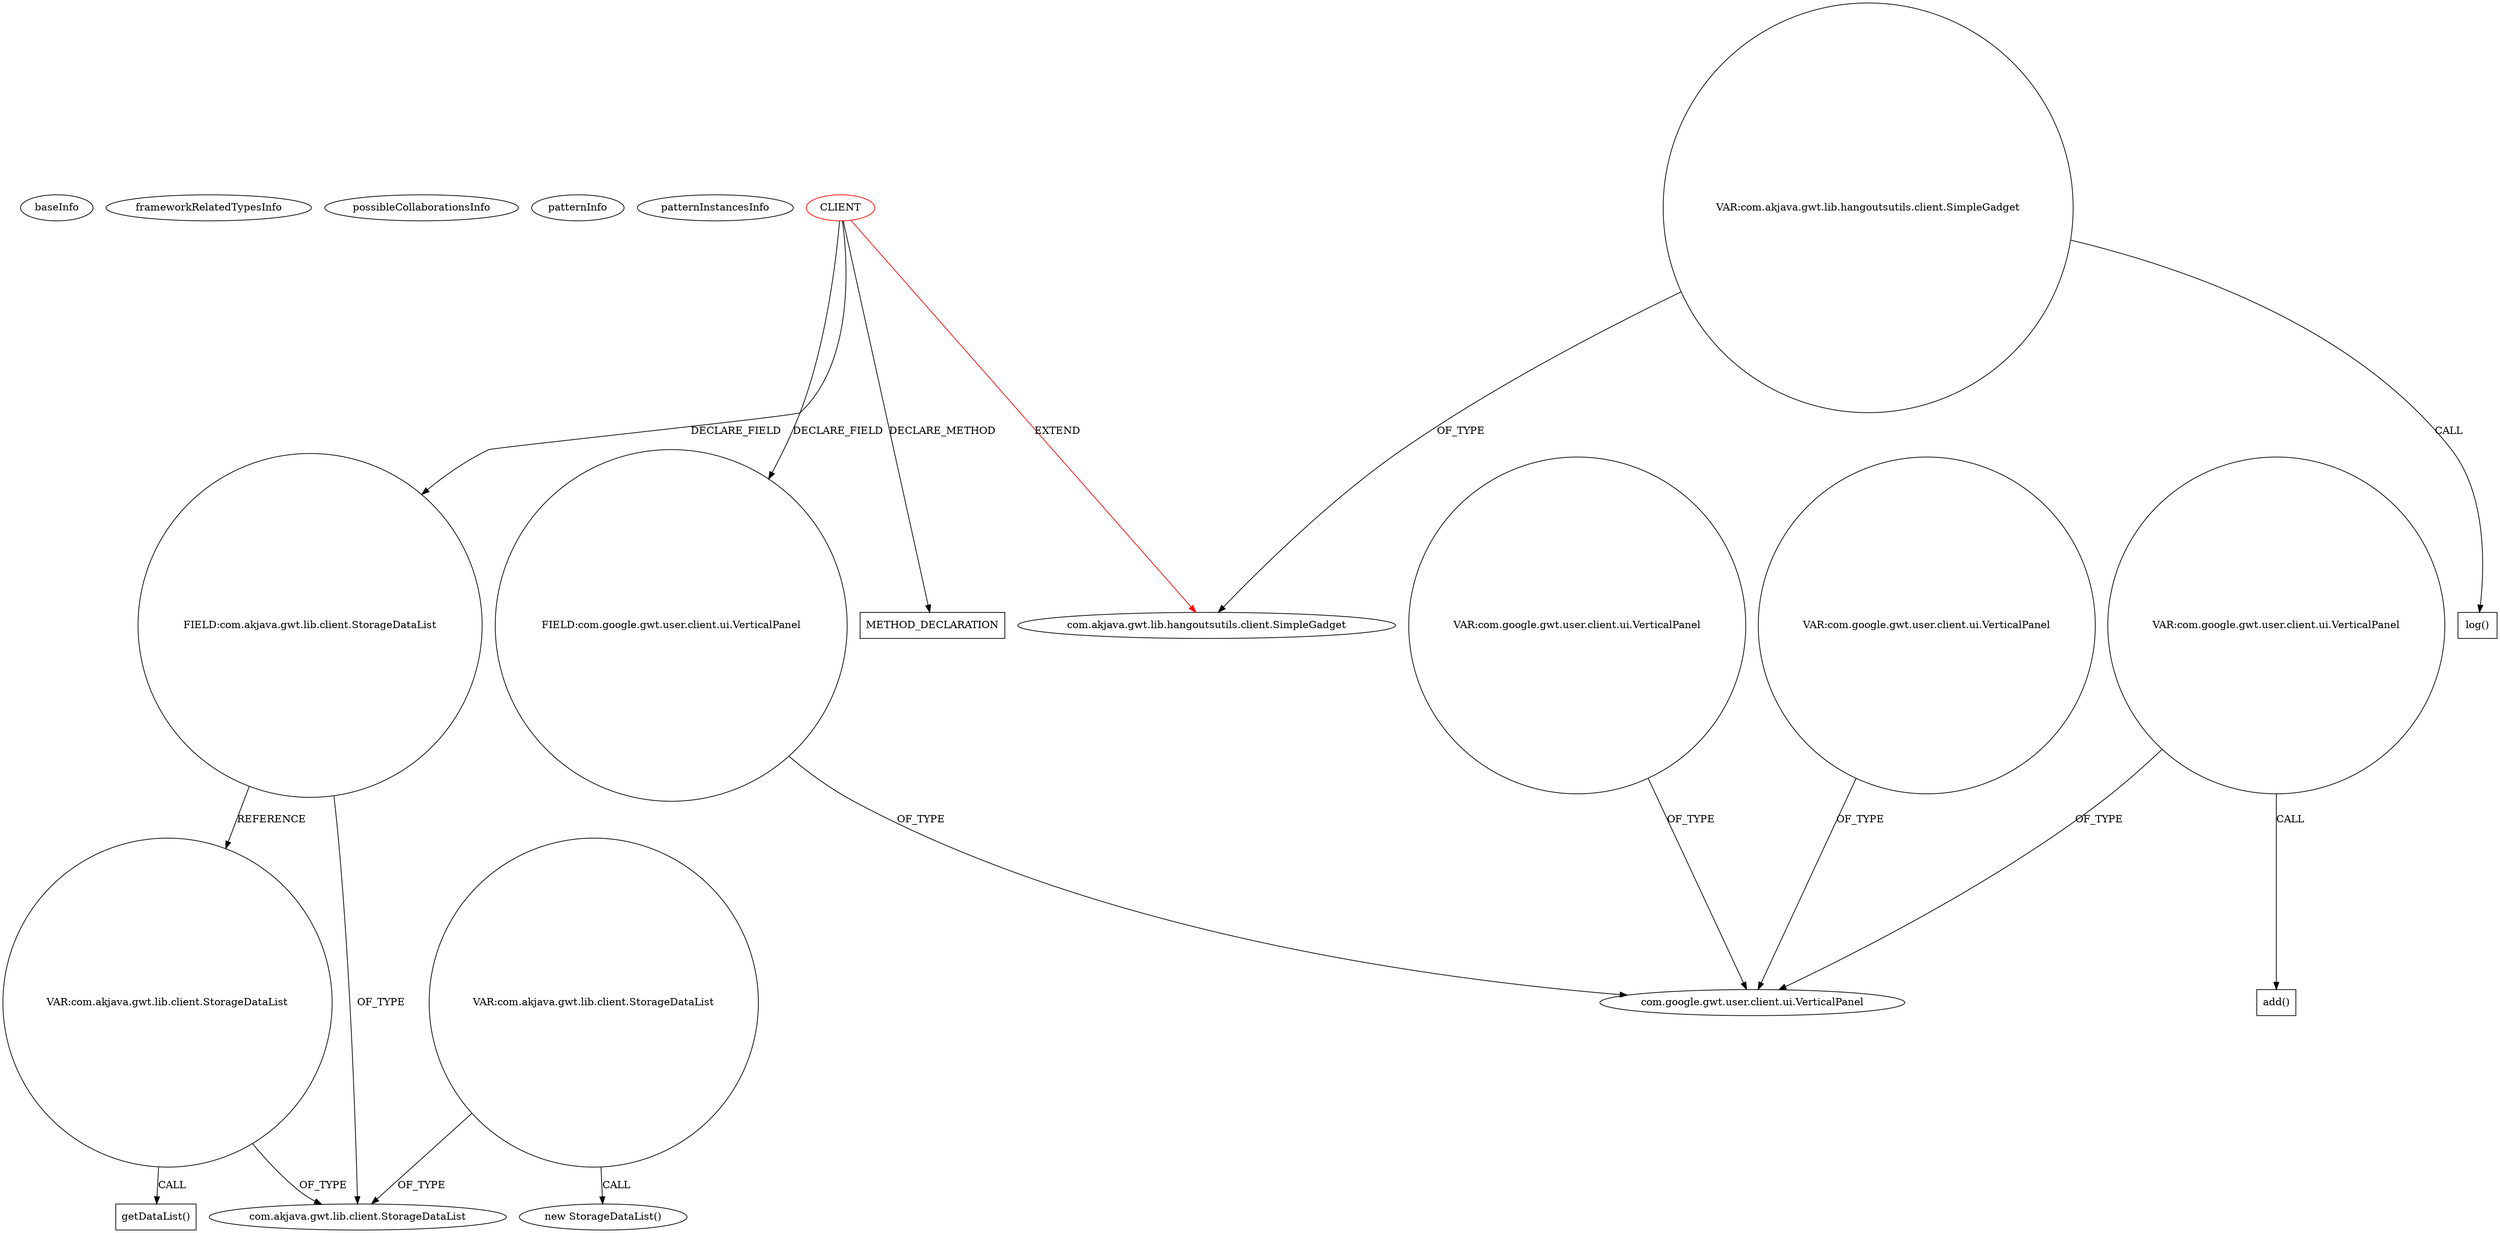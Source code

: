 digraph {
baseInfo[graphId=2153,category="pattern",isAnonymous=false,possibleRelation=false]
frameworkRelatedTypesInfo[0="com.akjava.gwt.lib.hangoutsutils.client.SimpleGadget"]
possibleCollaborationsInfo[]
patternInfo[frequency=2.0,patternRootClient=0]
patternInstancesInfo[0="akjava-GWT-Hangouts~/akjava-GWT-Hangouts/GWT-Hangouts-master/apps/sound-player/src/com/akjava/gwt/hangout/soundplayer/client/HangoutSoundPlayer.java~HangoutSoundPlayer~561",1="akjava-GWT-Hangouts~/akjava-GWT-Hangouts/GWT-Hangouts-master/apps/easyoverlay/src/com/akjava/gwt/hangout/easyoverlay/client/EasyOverlay.java~EasyOverlay~492"]
8[label="FIELD:com.akjava.gwt.lib.client.StorageDataList",vertexType="FIELD_DECLARATION",isFrameworkType=false,shape=circle]
355[label="VAR:com.akjava.gwt.lib.client.StorageDataList",vertexType="VARIABLE_EXPRESION",isFrameworkType=false,shape=circle]
9[label="com.akjava.gwt.lib.client.StorageDataList",vertexType="FRAMEWORK_CLASS_TYPE",isFrameworkType=false]
0[label="CLIENT",vertexType="ROOT_CLIENT_CLASS_DECLARATION",isFrameworkType=false,color=red]
356[label="getDataList()",vertexType="INSIDE_CALL",isFrameworkType=false,shape=box]
12[label="VAR:com.akjava.gwt.lib.client.StorageDataList",vertexType="VARIABLE_EXPRESION",isFrameworkType=false,shape=circle]
1[label="com.akjava.gwt.lib.hangoutsutils.client.SimpleGadget",vertexType="FRAMEWORK_CLASS_TYPE",isFrameworkType=false]
45[label="VAR:com.akjava.gwt.lib.hangoutsutils.client.SimpleGadget",vertexType="VARIABLE_EXPRESION",isFrameworkType=false,shape=circle]
46[label="log()",vertexType="INSIDE_CALL",isFrameworkType=false,shape=box]
2[label="FIELD:com.google.gwt.user.client.ui.VerticalPanel",vertexType="FIELD_DECLARATION",isFrameworkType=false,shape=circle]
331[label="METHOD_DECLARATION",vertexType="CLIENT_METHOD_DECLARATION",isFrameworkType=false,shape=box]
3[label="com.google.gwt.user.client.ui.VerticalPanel",vertexType="FRAMEWORK_CLASS_TYPE",isFrameworkType=false]
49[label="VAR:com.google.gwt.user.client.ui.VerticalPanel",vertexType="VARIABLE_EXPRESION",isFrameworkType=false,shape=circle]
73[label="VAR:com.google.gwt.user.client.ui.VerticalPanel",vertexType="VARIABLE_EXPRESION",isFrameworkType=false,shape=circle]
63[label="VAR:com.google.gwt.user.client.ui.VerticalPanel",vertexType="VARIABLE_EXPRESION",isFrameworkType=false,shape=circle]
11[label="new StorageDataList()",vertexType="CONSTRUCTOR_CALL",isFrameworkType=false]
141[label="add()",vertexType="INSIDE_CALL",isFrameworkType=false,shape=box]
8->9[label="OF_TYPE"]
0->8[label="DECLARE_FIELD"]
8->355[label="REFERENCE"]
73->141[label="CALL"]
45->1[label="OF_TYPE"]
12->9[label="OF_TYPE"]
12->11[label="CALL"]
355->356[label="CALL"]
45->46[label="CALL"]
0->331[label="DECLARE_METHOD"]
355->9[label="OF_TYPE"]
0->1[label="EXTEND",color=red]
0->2[label="DECLARE_FIELD"]
63->3[label="OF_TYPE"]
49->3[label="OF_TYPE"]
2->3[label="OF_TYPE"]
73->3[label="OF_TYPE"]
}
